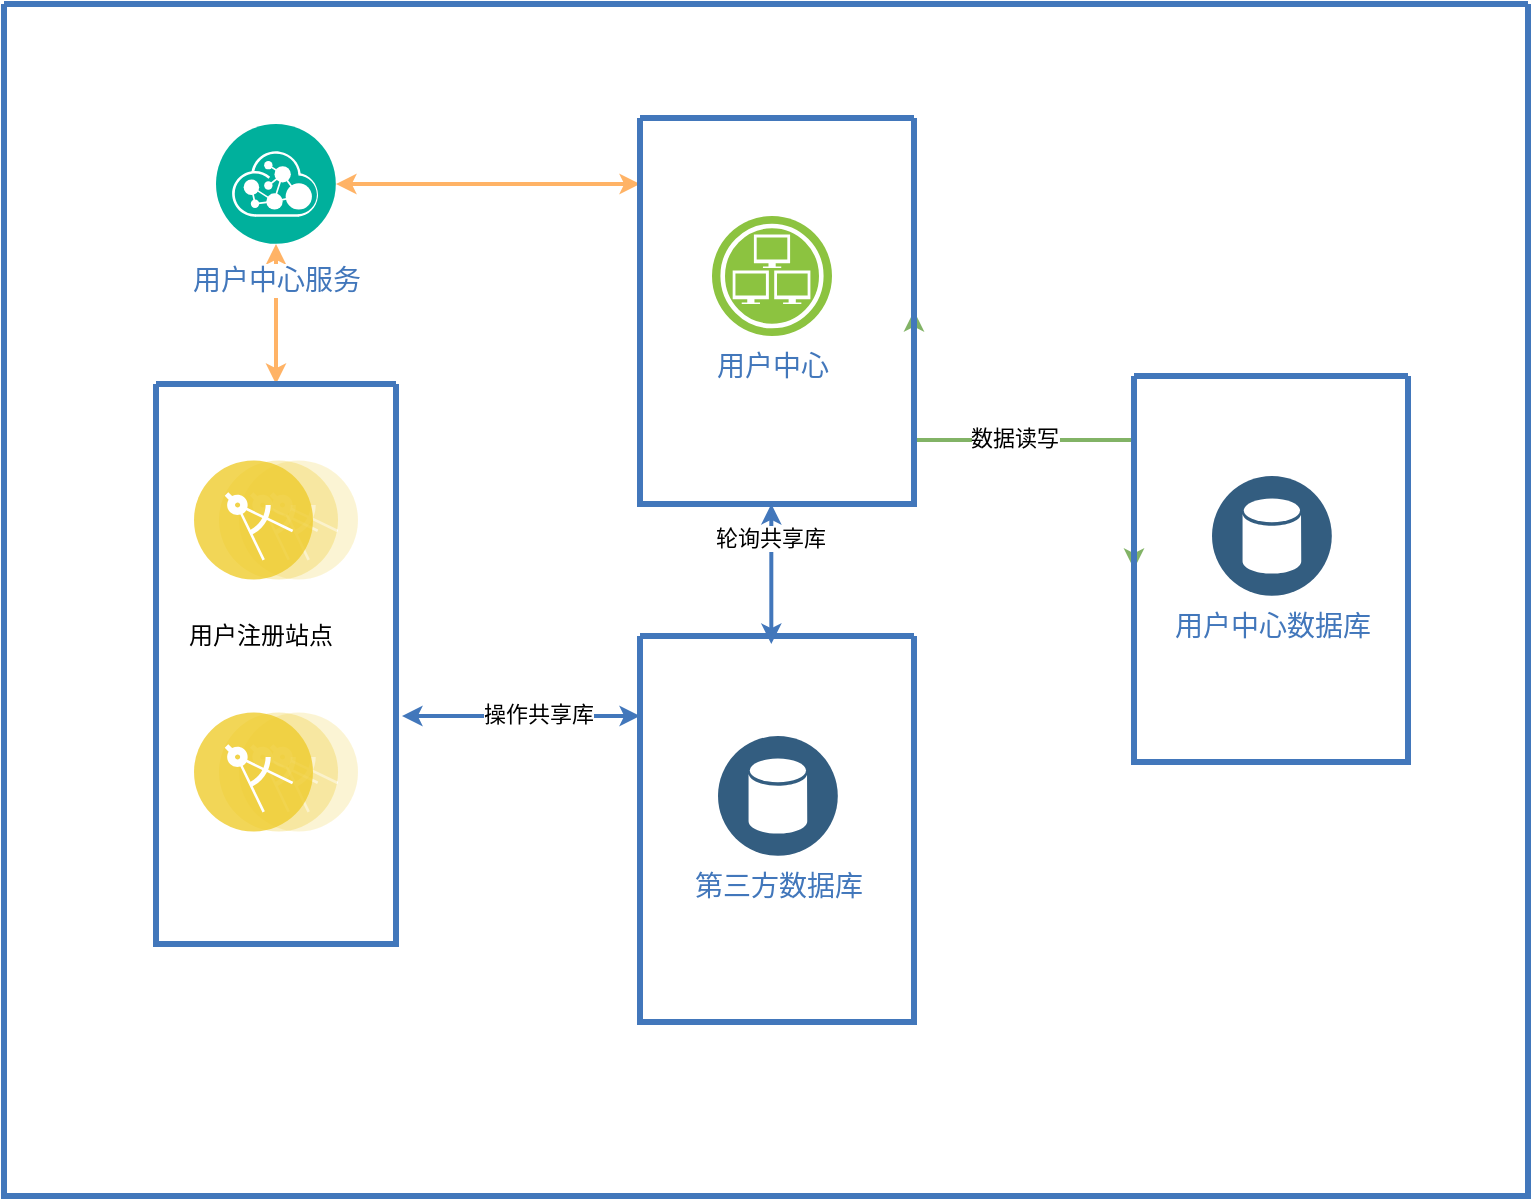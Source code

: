 <mxfile version="13.8.1" type="github">
  <diagram id="0d7cefc2-ccd6-e077-73ed-a8e48b0cddf6" name="Page-1">
    <mxGraphModel dx="813" dy="476" grid="1" gridSize="10" guides="1" tooltips="1" connect="1" arrows="1" fold="1" page="1" pageScale="1" pageWidth="1169" pageHeight="827" background="#ffffff" math="0" shadow="0">
      <root>
        <mxCell id="0" />
        <mxCell id="1" parent="0" />
        <mxCell id="2" value="" style="swimlane;shadow=0;strokeColor=#4277BB;fillColor=#ffffff;fontColor=#4277BB;align=right;startSize=0;collapsible=0;strokeWidth=3;" parent="1" vertex="1">
          <mxGeometry x="178" y="74" width="762" height="596" as="geometry" />
        </mxCell>
        <mxCell id="103" style="edgeStyle=elbowEdgeStyle;rounded=0;elbow=vertical;html=1;labelBackgroundColor=#ffffff;startArrow=classic;startFill=1;startSize=4;endArrow=classic;endFill=1;endSize=4;jettySize=auto;orthogonalLoop=1;strokeWidth=2;fontSize=14;fontColor=#4277BB;strokeColor=#FFB366;" parent="2" source="76" target="77" edge="1">
          <mxGeometry relative="1" as="geometry" />
        </mxCell>
        <mxCell id="106" style="edgeStyle=elbowEdgeStyle;rounded=0;elbow=vertical;html=1;labelBackgroundColor=#ffffff;startArrow=classic;startFill=1;startSize=4;endArrow=classic;endFill=1;endSize=4;jettySize=auto;orthogonalLoop=1;strokeWidth=2;fontSize=14;fontColor=#4277BB;entryX=0;entryY=0.5;entryDx=0;entryDy=0;exitX=1;exitY=0.5;exitDx=0;exitDy=0;strokeColor=#82b366;fillColor=#d5e8d4;" parent="2" source="77" target="nAjsM4DF9k13uvVhEfmW-117" edge="1">
          <mxGeometry relative="1" as="geometry">
            <mxPoint x="566" y="309.126" as="targetPoint" />
          </mxGeometry>
        </mxCell>
        <mxCell id="nAjsM4DF9k13uvVhEfmW-128" value="数据读写" style="edgeLabel;html=1;align=center;verticalAlign=middle;resizable=0;points=[];" vertex="1" connectable="0" parent="106">
          <mxGeometry x="-0.045" y="1" relative="1" as="geometry">
            <mxPoint as="offset" />
          </mxGeometry>
        </mxCell>
        <mxCell id="104" style="edgeStyle=elbowEdgeStyle;rounded=0;elbow=vertical;html=1;labelBackgroundColor=#ffffff;startArrow=classic;startFill=1;startSize=4;endArrow=classic;endFill=1;endSize=4;jettySize=auto;orthogonalLoop=1;strokeWidth=2;fontSize=14;fontColor=#4277BB;strokeColor=#FFB366;" parent="2" source="76" target="28" edge="1">
          <mxGeometry relative="1" as="geometry">
            <mxPoint x="119" y="200" as="targetPoint" />
          </mxGeometry>
        </mxCell>
        <mxCell id="76" value="用户中心服务" style="aspect=fixed;perimeter=ellipsePerimeter;html=1;align=center;shadow=0;dashed=0;image;image=img/lib/ibm/management/api_management.svg;rounded=1;labelBackgroundColor=#ffffff;strokeColor=#666666;strokeWidth=3;fillColor=#C2952D;gradientColor=none;fontSize=14;fontColor=#4277BB;spacingTop=3;" parent="2" vertex="1">
          <mxGeometry x="106" y="60" width="60" height="60" as="geometry" />
        </mxCell>
        <mxCell id="28" value="" style="swimlane;shadow=0;strokeColor=#4277BB;fillColor=#ffffff;fontColor=#4277BB;align=right;startSize=0;collapsible=0;strokeWidth=3;" parent="2" vertex="1">
          <mxGeometry x="76" y="190" width="120" height="280" as="geometry" />
        </mxCell>
        <mxCell id="83" value="" style="aspect=fixed;perimeter=ellipsePerimeter;html=1;align=center;shadow=0;dashed=0;image;image=img/lib/ibm/applications/microservice.svg;labelBackgroundColor=#ffffff;strokeColor=#666666;strokeWidth=3;fillColor=#C2952D;gradientColor=none;fontSize=12;fontColor=#4277BB;" parent="28" vertex="1">
          <mxGeometry x="19" y="38" width="82" height="60" as="geometry" />
        </mxCell>
        <mxCell id="84" value="" style="aspect=fixed;perimeter=ellipsePerimeter;html=1;align=center;shadow=0;dashed=0;image;image=img/lib/ibm/applications/microservice.svg;labelBackgroundColor=#ffffff;strokeColor=#666666;strokeWidth=3;fillColor=#C2952D;gradientColor=none;fontSize=12;fontColor=#4277BB;" parent="28" vertex="1">
          <mxGeometry x="19" y="164" width="82" height="60" as="geometry" />
        </mxCell>
        <mxCell id="nAjsM4DF9k13uvVhEfmW-132" value="用户注册站点" style="text;html=1;align=center;verticalAlign=middle;resizable=0;points=[];autosize=1;" vertex="1" parent="28">
          <mxGeometry x="7" y="116" width="90" height="20" as="geometry" />
        </mxCell>
        <mxCell id="77" value="" style="swimlane;shadow=0;strokeColor=#4277BB;fillColor=#ffffff;fontColor=#4277BB;align=right;startSize=0;collapsible=0;strokeWidth=3;" parent="2" vertex="1">
          <mxGeometry x="318" y="57" width="137" height="193" as="geometry" />
        </mxCell>
        <mxCell id="85" value="用户中心" style="aspect=fixed;perimeter=ellipsePerimeter;html=1;align=center;shadow=0;dashed=0;image;image=img/lib/ibm/infrastructure/infrastructure_services.svg;rounded=1;labelBackgroundColor=#ffffff;strokeColor=#666666;strokeWidth=3;fillColor=#C2952D;gradientColor=none;fontSize=14;fontColor=#4277BB;" parent="77" vertex="1">
          <mxGeometry x="36" y="49" width="60" height="60" as="geometry" />
        </mxCell>
        <mxCell id="nAjsM4DF9k13uvVhEfmW-110" value="" style="swimlane;shadow=0;strokeColor=#4277BB;fillColor=#ffffff;fontColor=#4277BB;align=right;startSize=0;collapsible=0;strokeWidth=3;" vertex="1" parent="2">
          <mxGeometry x="318" y="316" width="137" height="193" as="geometry" />
        </mxCell>
        <mxCell id="87" value="第三方数据库" style="aspect=fixed;perimeter=ellipsePerimeter;html=1;align=center;shadow=0;dashed=0;image;image=img/lib/ibm/data/data_services.svg;rounded=1;labelBackgroundColor=#ffffff;strokeColor=#666666;strokeWidth=3;fillColor=#C2952D;gradientColor=none;fontSize=14;fontColor=#4277BB;" parent="nAjsM4DF9k13uvVhEfmW-110" vertex="1">
          <mxGeometry x="39" y="50" width="60" height="60" as="geometry" />
        </mxCell>
        <mxCell id="nAjsM4DF9k13uvVhEfmW-117" value="" style="swimlane;shadow=0;strokeColor=#4277BB;fillColor=#ffffff;fontColor=#4277BB;align=right;startSize=0;collapsible=0;strokeWidth=3;" vertex="1" parent="2">
          <mxGeometry x="565" y="186" width="137" height="193" as="geometry" />
        </mxCell>
        <mxCell id="nAjsM4DF9k13uvVhEfmW-118" value="用户中心数据库" style="aspect=fixed;perimeter=ellipsePerimeter;html=1;align=center;shadow=0;dashed=0;image;image=img/lib/ibm/data/data_services.svg;rounded=1;labelBackgroundColor=#ffffff;strokeColor=#666666;strokeWidth=3;fillColor=#C2952D;gradientColor=none;fontSize=14;fontColor=#4277BB;" vertex="1" parent="nAjsM4DF9k13uvVhEfmW-117">
          <mxGeometry x="39" y="50" width="60" height="60" as="geometry" />
        </mxCell>
        <mxCell id="nAjsM4DF9k13uvVhEfmW-126" style="edgeStyle=elbowEdgeStyle;rounded=0;elbow=vertical;html=1;labelBackgroundColor=#ffffff;startArrow=classic;startFill=1;startSize=4;endArrow=classic;endFill=1;endSize=4;jettySize=auto;orthogonalLoop=1;strokeColor=#4277BB;strokeWidth=2;fontSize=14;fontColor=#4277BB;" edge="1" parent="2" target="nAjsM4DF9k13uvVhEfmW-110">
          <mxGeometry relative="1" as="geometry">
            <mxPoint x="199" y="356" as="sourcePoint" />
            <mxPoint x="289" y="356" as="targetPoint" />
            <Array as="points">
              <mxPoint x="199" y="356" />
            </Array>
          </mxGeometry>
        </mxCell>
        <mxCell id="nAjsM4DF9k13uvVhEfmW-131" value="操作共享库" style="edgeLabel;html=1;align=center;verticalAlign=middle;resizable=0;points=[];" vertex="1" connectable="0" parent="nAjsM4DF9k13uvVhEfmW-126">
          <mxGeometry x="0.134" y="1" relative="1" as="geometry">
            <mxPoint as="offset" />
          </mxGeometry>
        </mxCell>
        <mxCell id="nAjsM4DF9k13uvVhEfmW-127" style="edgeStyle=elbowEdgeStyle;rounded=0;elbow=vertical;html=1;labelBackgroundColor=#ffffff;startArrow=classic;startFill=1;startSize=4;endArrow=classic;endFill=1;endSize=4;jettySize=auto;orthogonalLoop=1;strokeWidth=2;fontSize=14;fontColor=#4277BB;strokeColor=#4277BB;" edge="1" parent="2">
          <mxGeometry relative="1" as="geometry">
            <mxPoint x="383.66" y="320" as="targetPoint" />
            <mxPoint x="383.66" y="250" as="sourcePoint" />
          </mxGeometry>
        </mxCell>
        <mxCell id="nAjsM4DF9k13uvVhEfmW-129" value="轮询共享库" style="edgeLabel;html=1;align=center;verticalAlign=middle;resizable=0;points=[];" vertex="1" connectable="0" parent="nAjsM4DF9k13uvVhEfmW-127">
          <mxGeometry x="-0.004" y="18" relative="1" as="geometry">
            <mxPoint x="-19" y="-18" as="offset" />
          </mxGeometry>
        </mxCell>
      </root>
    </mxGraphModel>
  </diagram>
</mxfile>
